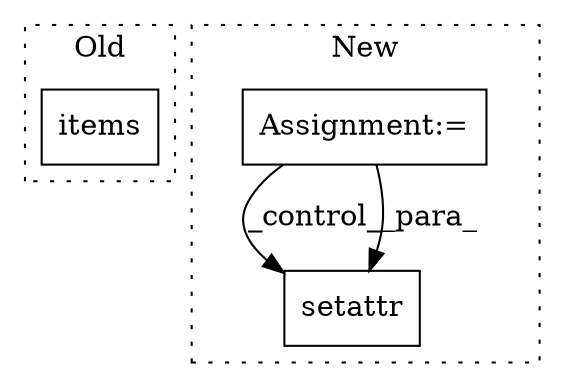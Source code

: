 digraph G {
subgraph cluster0 {
1 [label="items" a="32" s="4880" l="7" shape="box"];
label = "Old";
style="dotted";
}
subgraph cluster1 {
2 [label="setattr" a="32" s="3916,3962" l="8,1" shape="box"];
3 [label="Assignment:=" a="7" s="3819,3902" l="61,2" shape="box"];
label = "New";
style="dotted";
}
3 -> 2 [label="_control_"];
3 -> 2 [label="_para_"];
}
